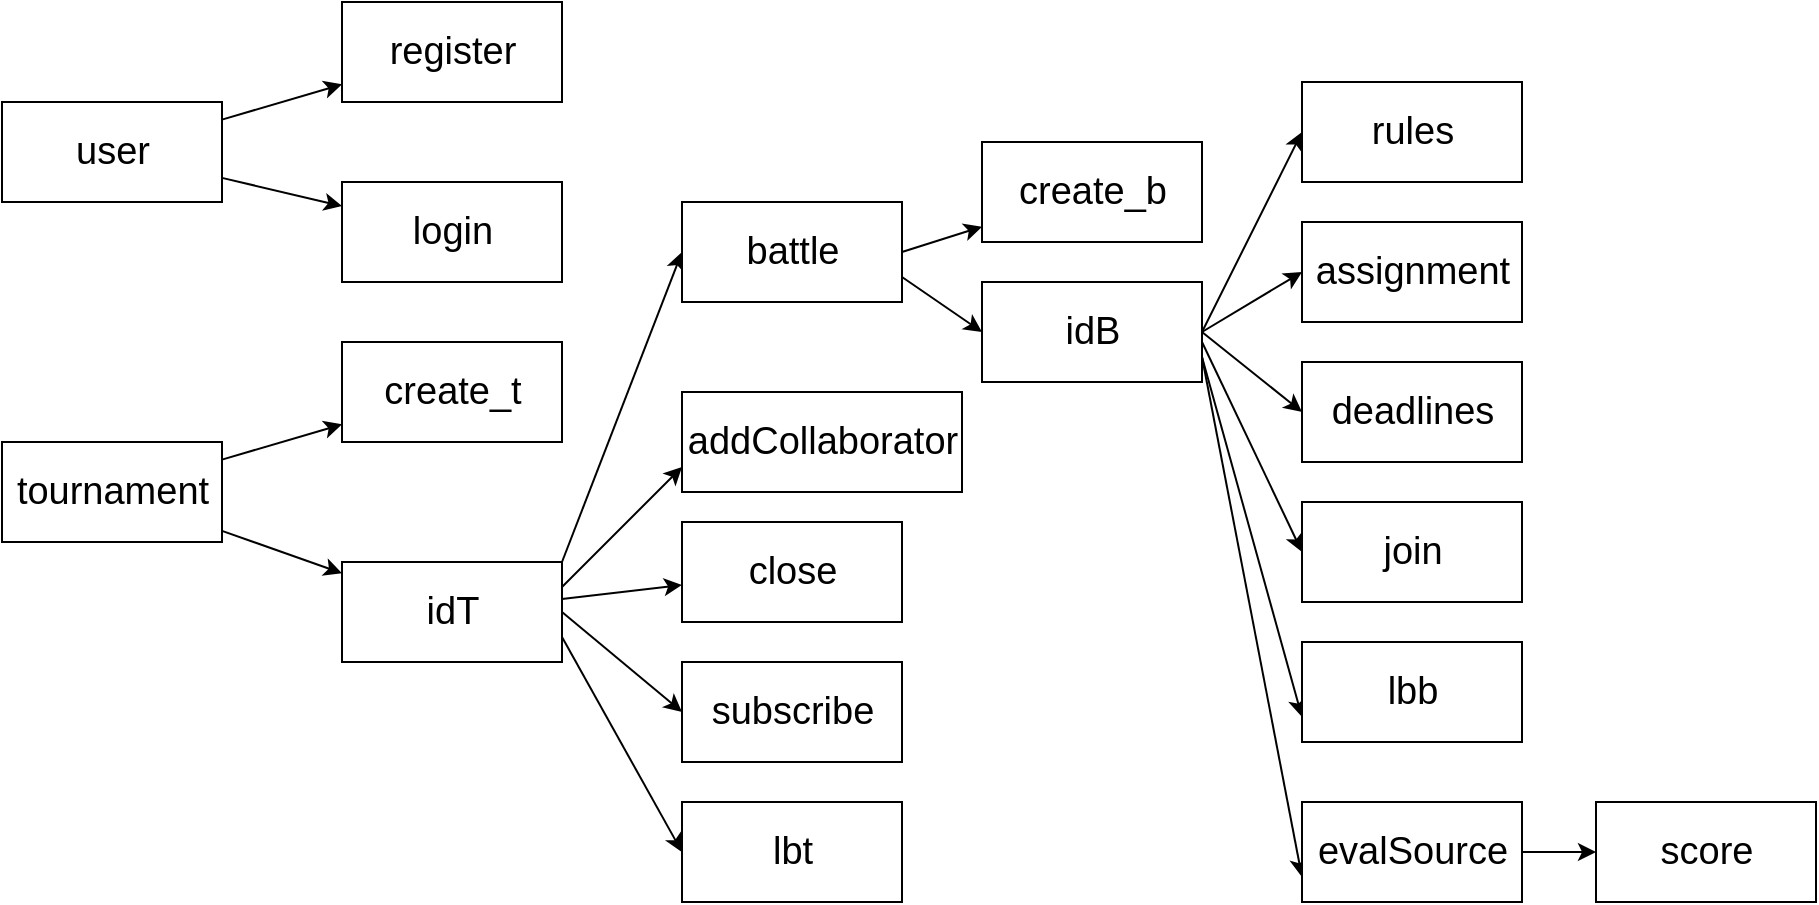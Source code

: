 <mxfile>
    <diagram id="Ge-ZGyXBIZfhX2jXWTjr" name="Pagina-1">
        <mxGraphModel dx="1143" dy="709" grid="1" gridSize="10" guides="1" tooltips="1" connect="1" arrows="1" fold="1" page="1" pageScale="1" pageWidth="827" pageHeight="1169" math="0" shadow="0">
            <root>
                <mxCell id="0"/>
                <mxCell id="1" parent="0"/>
                <mxCell id="18" style="edgeStyle=none;html=1;" edge="1" parent="1" source="2" target="4">
                    <mxGeometry relative="1" as="geometry"/>
                </mxCell>
                <mxCell id="19" style="edgeStyle=none;html=1;" edge="1" parent="1" source="2" target="3">
                    <mxGeometry relative="1" as="geometry"/>
                </mxCell>
                <mxCell id="2" value="user" style="html=1;" vertex="1" parent="1">
                    <mxGeometry x="50" y="390" width="110" height="50" as="geometry"/>
                </mxCell>
                <mxCell id="3" value="register" style="html=1;" vertex="1" parent="1">
                    <mxGeometry x="220" y="340" width="110" height="50" as="geometry"/>
                </mxCell>
                <mxCell id="4" value="login" style="html=1;" vertex="1" parent="1">
                    <mxGeometry x="220" y="430" width="110" height="50" as="geometry"/>
                </mxCell>
                <mxCell id="16" style="edgeStyle=none;html=1;" edge="1" parent="1" source="5" target="6">
                    <mxGeometry relative="1" as="geometry"/>
                </mxCell>
                <mxCell id="17" style="edgeStyle=none;html=1;" edge="1" parent="1" source="5" target="7">
                    <mxGeometry relative="1" as="geometry"/>
                </mxCell>
                <mxCell id="5" value="tournament" style="html=1;" vertex="1" parent="1">
                    <mxGeometry x="50" y="560" width="110" height="50" as="geometry"/>
                </mxCell>
                <mxCell id="6" value="create_t" style="html=1;" vertex="1" parent="1">
                    <mxGeometry x="220" y="510" width="110" height="50" as="geometry"/>
                </mxCell>
                <mxCell id="12" style="edgeStyle=none;html=1;entryX=0;entryY=0.75;entryDx=0;entryDy=0;exitX=1;exitY=0.25;exitDx=0;exitDy=0;" edge="1" parent="1" source="57" target="11">
                    <mxGeometry relative="1" as="geometry"/>
                </mxCell>
                <mxCell id="13" value="" style="edgeStyle=none;html=1;entryX=0;entryY=0.5;entryDx=0;entryDy=0;exitX=1;exitY=0.5;exitDx=0;exitDy=0;" edge="1" parent="1" source="57" target="9">
                    <mxGeometry relative="1" as="geometry"/>
                </mxCell>
                <mxCell id="14" value="" style="edgeStyle=none;html=1;" edge="1" parent="1" source="7" target="8">
                    <mxGeometry relative="1" as="geometry">
                        <Array as="points"/>
                    </mxGeometry>
                </mxCell>
                <mxCell id="15" style="edgeStyle=none;html=1;exitX=1;exitY=0.75;exitDx=0;exitDy=0;entryX=0;entryY=0.5;entryDx=0;entryDy=0;" edge="1" parent="1" source="57" target="62">
                    <mxGeometry relative="1" as="geometry"/>
                </mxCell>
                <mxCell id="21" style="edgeStyle=none;html=1;exitX=1;exitY=0;exitDx=0;exitDy=0;entryX=0;entryY=0.5;entryDx=0;entryDy=0;" edge="1" parent="1" source="57" target="20">
                    <mxGeometry relative="1" as="geometry"/>
                </mxCell>
                <mxCell id="7" value="idT" style="html=1;" vertex="1" parent="1">
                    <mxGeometry x="220" y="620" width="110" height="50" as="geometry"/>
                </mxCell>
                <mxCell id="8" value="close" style="html=1;" vertex="1" parent="1">
                    <mxGeometry x="390" y="600" width="110" height="50" as="geometry"/>
                </mxCell>
                <mxCell id="9" value="subscribe" style="html=1;" vertex="1" parent="1">
                    <mxGeometry x="390" y="670" width="110" height="50" as="geometry"/>
                </mxCell>
                <mxCell id="10" value="lbt" style="html=1;" vertex="1" parent="1">
                    <mxGeometry x="390" y="740" width="110" height="50" as="geometry"/>
                </mxCell>
                <mxCell id="11" value="addCollaborator" style="html=1;" vertex="1" parent="1">
                    <mxGeometry x="390" y="535" width="110" height="50" as="geometry"/>
                </mxCell>
                <mxCell id="29" style="edgeStyle=none;html=1;exitX=1;exitY=0.75;exitDx=0;exitDy=0;entryX=0;entryY=0.5;entryDx=0;entryDy=0;" edge="1" parent="1" source="60" target="22">
                    <mxGeometry relative="1" as="geometry"/>
                </mxCell>
                <mxCell id="30" style="edgeStyle=none;html=1;exitX=1;exitY=0.5;exitDx=0;exitDy=0;" edge="1" parent="1" source="60" target="23">
                    <mxGeometry relative="1" as="geometry"/>
                </mxCell>
                <mxCell id="20" value="battle" style="html=1;" vertex="1" parent="1">
                    <mxGeometry x="390" y="440" width="110" height="50" as="geometry"/>
                </mxCell>
                <mxCell id="31" style="edgeStyle=none;html=1;exitX=1;exitY=0.5;exitDx=0;exitDy=0;entryX=0;entryY=0.5;entryDx=0;entryDy=0;" edge="1" parent="1" source="22" target="28">
                    <mxGeometry relative="1" as="geometry"/>
                </mxCell>
                <mxCell id="32" style="edgeStyle=none;html=1;exitX=1;exitY=0.5;exitDx=0;exitDy=0;entryX=0;entryY=0.5;entryDx=0;entryDy=0;" edge="1" parent="1" source="22" target="25">
                    <mxGeometry relative="1" as="geometry"/>
                </mxCell>
                <mxCell id="33" style="edgeStyle=none;html=1;exitX=1;exitY=0.5;exitDx=0;exitDy=0;entryX=0;entryY=0.5;entryDx=0;entryDy=0;" edge="1" parent="1" source="63" target="26">
                    <mxGeometry relative="1" as="geometry"/>
                </mxCell>
                <mxCell id="34" style="edgeStyle=none;html=1;entryX=0;entryY=0.5;entryDx=0;entryDy=0;" edge="1" parent="1" target="27">
                    <mxGeometry relative="1" as="geometry">
                        <mxPoint x="650" y="510" as="sourcePoint"/>
                    </mxGeometry>
                </mxCell>
                <mxCell id="36" style="edgeStyle=none;html=1;exitX=1;exitY=0.75;exitDx=0;exitDy=0;entryX=0;entryY=0.75;entryDx=0;entryDy=0;" edge="1" parent="1" source="63" target="35">
                    <mxGeometry relative="1" as="geometry"/>
                </mxCell>
                <mxCell id="38" style="edgeStyle=none;html=1;exitX=1;exitY=0.75;exitDx=0;exitDy=0;entryX=0;entryY=0.75;entryDx=0;entryDy=0;" edge="1" parent="1" source="63" target="37">
                    <mxGeometry relative="1" as="geometry"/>
                </mxCell>
                <mxCell id="22" value="idB" style="html=1;" vertex="1" parent="1">
                    <mxGeometry x="540" y="480" width="110" height="50" as="geometry"/>
                </mxCell>
                <mxCell id="23" value="create_b" style="html=1;" vertex="1" parent="1">
                    <mxGeometry x="540" y="410" width="110" height="50" as="geometry"/>
                </mxCell>
                <mxCell id="25" value="assignment" style="html=1;fontSize=19;" vertex="1" parent="1">
                    <mxGeometry x="700" y="450" width="110" height="50" as="geometry"/>
                </mxCell>
                <mxCell id="26" value="deadlines" style="html=1;fontSize=19;" vertex="1" parent="1">
                    <mxGeometry x="700" y="520" width="110" height="50" as="geometry"/>
                </mxCell>
                <mxCell id="27" value="join" style="html=1;fontSize=19;" vertex="1" parent="1">
                    <mxGeometry x="700" y="590" width="110" height="50" as="geometry"/>
                </mxCell>
                <mxCell id="28" value="rules" style="html=1;fontSize=19;" vertex="1" parent="1">
                    <mxGeometry x="700" y="380" width="110" height="50" as="geometry"/>
                </mxCell>
                <mxCell id="35" value="lbb" style="html=1;fontSize=19;" vertex="1" parent="1">
                    <mxGeometry x="700" y="660" width="110" height="50" as="geometry"/>
                </mxCell>
                <mxCell id="40" style="edgeStyle=none;html=1;exitX=1;exitY=0.5;exitDx=0;exitDy=0;entryX=0;entryY=0.5;entryDx=0;entryDy=0;" edge="1" parent="1" source="37" target="39">
                    <mxGeometry relative="1" as="geometry"/>
                </mxCell>
                <mxCell id="37" value="evalSource" style="html=1;fontSize=19;" vertex="1" parent="1">
                    <mxGeometry x="700" y="740" width="110" height="50" as="geometry"/>
                </mxCell>
                <mxCell id="39" value="score" style="html=1;fontSize=19;" vertex="1" parent="1">
                    <mxGeometry x="847" y="740" width="110" height="50" as="geometry"/>
                </mxCell>
                <mxCell id="41" value="user" style="html=1;" vertex="1" parent="1">
                    <mxGeometry x="50" y="390" width="110" height="50" as="geometry"/>
                </mxCell>
                <mxCell id="42" value="register" style="html=1;" vertex="1" parent="1">
                    <mxGeometry x="220" y="340" width="110" height="50" as="geometry"/>
                </mxCell>
                <mxCell id="43" value="login" style="html=1;" vertex="1" parent="1">
                    <mxGeometry x="220" y="430" width="110" height="50" as="geometry"/>
                </mxCell>
                <mxCell id="44" value="create_t" style="html=1;" vertex="1" parent="1">
                    <mxGeometry x="220" y="510" width="110" height="50" as="geometry"/>
                </mxCell>
                <mxCell id="45" value="tournament" style="html=1;" vertex="1" parent="1">
                    <mxGeometry x="50" y="560" width="110" height="50" as="geometry"/>
                </mxCell>
                <mxCell id="46" value="idT" style="html=1;" vertex="1" parent="1">
                    <mxGeometry x="220" y="620" width="110" height="50" as="geometry"/>
                </mxCell>
                <mxCell id="47" value="close" style="html=1;" vertex="1" parent="1">
                    <mxGeometry x="390" y="600" width="110" height="50" as="geometry"/>
                </mxCell>
                <mxCell id="48" value="addCollaborator" style="html=1;" vertex="1" parent="1">
                    <mxGeometry x="390" y="535" width="110" height="50" as="geometry"/>
                </mxCell>
                <mxCell id="49" value="battle" style="html=1;" vertex="1" parent="1">
                    <mxGeometry x="390" y="440" width="110" height="50" as="geometry"/>
                </mxCell>
                <mxCell id="50" value="subscribe" style="html=1;" vertex="1" parent="1">
                    <mxGeometry x="390" y="670" width="110" height="50" as="geometry"/>
                </mxCell>
                <mxCell id="51" value="lbt" style="html=1;" vertex="1" parent="1">
                    <mxGeometry x="390" y="740" width="110" height="50" as="geometry"/>
                </mxCell>
                <mxCell id="52" value="user" style="html=1;fontSize=19;" vertex="1" parent="1">
                    <mxGeometry x="50" y="390" width="110" height="50" as="geometry"/>
                </mxCell>
                <mxCell id="53" value="register" style="html=1;fontSize=19;" vertex="1" parent="1">
                    <mxGeometry x="220" y="340" width="110" height="50" as="geometry"/>
                </mxCell>
                <mxCell id="54" value="login" style="html=1;fontSize=19;" vertex="1" parent="1">
                    <mxGeometry x="220" y="430" width="110" height="50" as="geometry"/>
                </mxCell>
                <mxCell id="55" value="create_t" style="html=1;fontSize=19;" vertex="1" parent="1">
                    <mxGeometry x="220" y="510" width="110" height="50" as="geometry"/>
                </mxCell>
                <mxCell id="56" value="tournament" style="html=1;fontSize=19;" vertex="1" parent="1">
                    <mxGeometry x="50" y="560" width="110" height="50" as="geometry"/>
                </mxCell>
                <mxCell id="57" value="idT" style="html=1;fontSize=19;" vertex="1" parent="1">
                    <mxGeometry x="220" y="620" width="110" height="50" as="geometry"/>
                </mxCell>
                <mxCell id="58" value="close" style="html=1;fontSize=19;" vertex="1" parent="1">
                    <mxGeometry x="390" y="600" width="110" height="50" as="geometry"/>
                </mxCell>
                <mxCell id="59" value="addCollaborator" style="html=1;fontSize=19;" vertex="1" parent="1">
                    <mxGeometry x="390" y="535" width="140" height="50" as="geometry"/>
                </mxCell>
                <mxCell id="60" value="battle" style="html=1;fontSize=19;" vertex="1" parent="1">
                    <mxGeometry x="390" y="440" width="110" height="50" as="geometry"/>
                </mxCell>
                <mxCell id="61" value="subscribe" style="html=1;fontSize=19;" vertex="1" parent="1">
                    <mxGeometry x="390" y="670" width="110" height="50" as="geometry"/>
                </mxCell>
                <mxCell id="62" value="lbt" style="html=1;fontSize=19;" vertex="1" parent="1">
                    <mxGeometry x="390" y="740" width="110" height="50" as="geometry"/>
                </mxCell>
                <mxCell id="63" value="idB" style="html=1;fontSize=19;" vertex="1" parent="1">
                    <mxGeometry x="540" y="480" width="110" height="50" as="geometry"/>
                </mxCell>
                <mxCell id="64" value="create_b" style="html=1;fontSize=19;" vertex="1" parent="1">
                    <mxGeometry x="540" y="410" width="110" height="50" as="geometry"/>
                </mxCell>
            </root>
        </mxGraphModel>
    </diagram>
</mxfile>